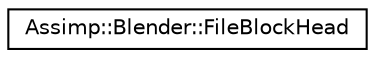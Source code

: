 digraph "Graphical Class Hierarchy"
{
  edge [fontname="Helvetica",fontsize="10",labelfontname="Helvetica",labelfontsize="10"];
  node [fontname="Helvetica",fontsize="10",shape=record];
  rankdir="LR";
  Node1 [label="Assimp::Blender::FileBlockHead",height=0.2,width=0.4,color="black", fillcolor="white", style="filled",URL="$struct_assimp_1_1_blender_1_1_file_block_head.html"];
}
